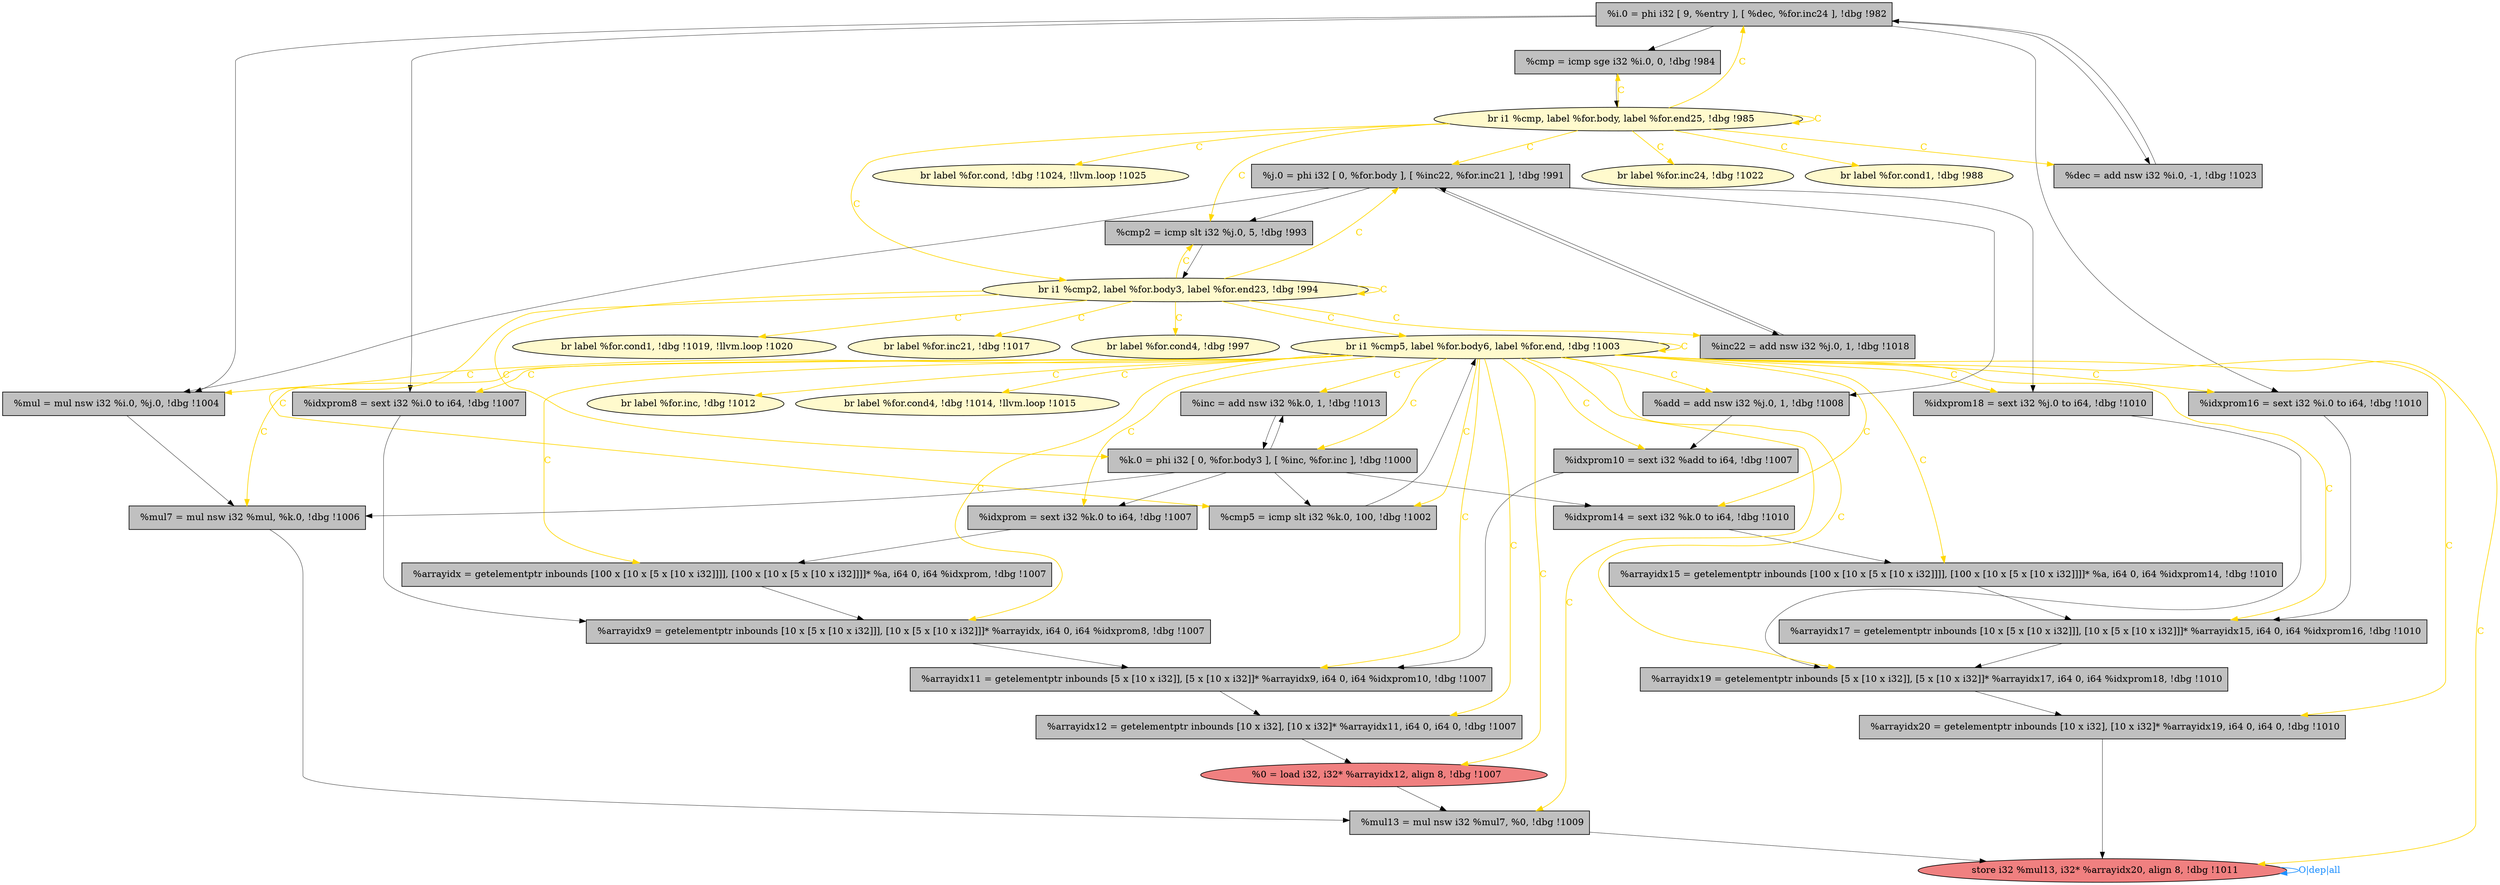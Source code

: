 
digraph G {


node386 [fillcolor=grey,label="  %arrayidx15 = getelementptr inbounds [100 x [10 x [5 x [10 x i32]]]], [100 x [10 x [5 x [10 x i32]]]]* %a, i64 0, i64 %idxprom14, !dbg !1010",shape=rectangle,style=filled ]
node384 [fillcolor=grey,label="  %mul13 = mul nsw i32 %mul7, %0, !dbg !1009",shape=rectangle,style=filled ]
node356 [fillcolor=grey,label="  %i.0 = phi i32 [ 9, %entry ], [ %dec, %for.inc24 ], !dbg !982",shape=rectangle,style=filled ]
node379 [fillcolor=grey,label="  %arrayidx9 = getelementptr inbounds [10 x [5 x [10 x i32]]], [10 x [5 x [10 x i32]]]* %arrayidx, i64 0, i64 %idxprom8, !dbg !1007",shape=rectangle,style=filled ]
node377 [fillcolor=grey,label="  %cmp = icmp sge i32 %i.0, 0, !dbg !984",shape=rectangle,style=filled ]
node355 [fillcolor=lemonchiffon,label="  br i1 %cmp2, label %for.body3, label %for.end23, !dbg !994",shape=ellipse,style=filled ]
node357 [fillcolor=lemonchiffon,label="  br label %for.inc24, !dbg !1022",shape=ellipse,style=filled ]
node361 [fillcolor=grey,label="  %inc = add nsw i32 %k.0, 1, !dbg !1013",shape=rectangle,style=filled ]
node354 [fillcolor=lightcoral,label="  %0 = load i32, i32* %arrayidx12, align 8, !dbg !1007",shape=ellipse,style=filled ]
node349 [fillcolor=grey,label="  %idxprom18 = sext i32 %j.0 to i64, !dbg !1010",shape=rectangle,style=filled ]
node380 [fillcolor=grey,label="  %idxprom10 = sext i32 %add to i64, !dbg !1007",shape=rectangle,style=filled ]
node353 [fillcolor=grey,label="  %idxprom14 = sext i32 %k.0 to i64, !dbg !1010",shape=rectangle,style=filled ]
node371 [fillcolor=lemonchiffon,label="  br label %for.cond1, !dbg !1019, !llvm.loop !1020",shape=ellipse,style=filled ]
node348 [fillcolor=grey,label="  %arrayidx19 = getelementptr inbounds [5 x [10 x i32]], [5 x [10 x i32]]* %arrayidx17, i64 0, i64 %idxprom18, !dbg !1010",shape=rectangle,style=filled ]
node352 [fillcolor=lemonchiffon,label="  br label %for.inc21, !dbg !1017",shape=ellipse,style=filled ]
node387 [fillcolor=grey,label="  %idxprom16 = sext i32 %i.0 to i64, !dbg !1010",shape=rectangle,style=filled ]
node374 [fillcolor=grey,label="  %idxprom = sext i32 %k.0 to i64, !dbg !1007",shape=rectangle,style=filled ]
node351 [fillcolor=lemonchiffon,label="  br label %for.cond4, !dbg !997",shape=ellipse,style=filled ]
node378 [fillcolor=grey,label="  %idxprom8 = sext i32 %i.0 to i64, !dbg !1007",shape=rectangle,style=filled ]
node364 [fillcolor=grey,label="  %arrayidx20 = getelementptr inbounds [10 x i32], [10 x i32]* %arrayidx19, i64 0, i64 0, !dbg !1010",shape=rectangle,style=filled ]
node363 [fillcolor=lemonchiffon,label="  br i1 %cmp5, label %for.body6, label %for.end, !dbg !1003",shape=ellipse,style=filled ]
node350 [fillcolor=grey,label="  %arrayidx17 = getelementptr inbounds [10 x [5 x [10 x i32]]], [10 x [5 x [10 x i32]]]* %arrayidx15, i64 0, i64 %idxprom16, !dbg !1010",shape=rectangle,style=filled ]
node365 [fillcolor=lemonchiffon,label="  br label %for.cond1, !dbg !988",shape=ellipse,style=filled ]
node360 [fillcolor=lemonchiffon,label="  br label %for.inc, !dbg !1012",shape=ellipse,style=filled ]
node366 [fillcolor=grey,label="  %cmp5 = icmp slt i32 %k.0, 100, !dbg !1002",shape=rectangle,style=filled ]
node385 [fillcolor=lemonchiffon,label="  br i1 %cmp, label %for.body, label %for.end25, !dbg !985",shape=ellipse,style=filled ]
node372 [fillcolor=grey,label="  %dec = add nsw i32 %i.0, -1, !dbg !1023",shape=rectangle,style=filled ]
node367 [fillcolor=lightcoral,label="  store i32 %mul13, i32* %arrayidx20, align 8, !dbg !1011",shape=ellipse,style=filled ]
node358 [fillcolor=grey,label="  %add = add nsw i32 %j.0, 1, !dbg !1008",shape=rectangle,style=filled ]
node368 [fillcolor=lemonchiffon,label="  br label %for.cond4, !dbg !1014, !llvm.loop !1015",shape=ellipse,style=filled ]
node369 [fillcolor=grey,label="  %k.0 = phi i32 [ 0, %for.body3 ], [ %inc, %for.inc ], !dbg !1000",shape=rectangle,style=filled ]
node375 [fillcolor=grey,label="  %cmp2 = icmp slt i32 %j.0, 5, !dbg !993",shape=rectangle,style=filled ]
node359 [fillcolor=lemonchiffon,label="  br label %for.cond, !dbg !1024, !llvm.loop !1025",shape=ellipse,style=filled ]
node373 [fillcolor=grey,label="  %mul = mul nsw i32 %i.0, %j.0, !dbg !1004",shape=rectangle,style=filled ]
node376 [fillcolor=grey,label="  %arrayidx = getelementptr inbounds [100 x [10 x [5 x [10 x i32]]]], [100 x [10 x [5 x [10 x i32]]]]* %a, i64 0, i64 %idxprom, !dbg !1007",shape=rectangle,style=filled ]
node362 [fillcolor=grey,label="  %inc22 = add nsw i32 %j.0, 1, !dbg !1018",shape=rectangle,style=filled ]
node382 [fillcolor=grey,label="  %j.0 = phi i32 [ 0, %for.body ], [ %inc22, %for.inc21 ], !dbg !991",shape=rectangle,style=filled ]
node381 [fillcolor=grey,label="  %arrayidx12 = getelementptr inbounds [10 x i32], [10 x i32]* %arrayidx11, i64 0, i64 0, !dbg !1007",shape=rectangle,style=filled ]
node370 [fillcolor=grey,label="  %mul7 = mul nsw i32 %mul, %k.0, !dbg !1006",shape=rectangle,style=filled ]
node383 [fillcolor=grey,label="  %arrayidx11 = getelementptr inbounds [5 x [10 x i32]], [5 x [10 x i32]]* %arrayidx9, i64 0, i64 %idxprom10, !dbg !1007",shape=rectangle,style=filled ]

node355->node375 [style=solid,color=gold,label="C",penwidth=1.0,fontcolor=gold ]
node363->node364 [style=solid,color=gold,label="C",penwidth=1.0,fontcolor=gold ]
node363->node387 [style=solid,color=gold,label="C",penwidth=1.0,fontcolor=gold ]
node363->node354 [style=solid,color=gold,label="C",penwidth=1.0,fontcolor=gold ]
node363->node383 [style=solid,color=gold,label="C",penwidth=1.0,fontcolor=gold ]
node385->node372 [style=solid,color=gold,label="C",penwidth=1.0,fontcolor=gold ]
node363->node381 [style=solid,color=gold,label="C",penwidth=1.0,fontcolor=gold ]
node355->node371 [style=solid,color=gold,label="C",penwidth=1.0,fontcolor=gold ]
node385->node375 [style=solid,color=gold,label="C",penwidth=1.0,fontcolor=gold ]
node356->node373 [style=solid,color=black,label="",penwidth=0.5,fontcolor=black ]
node363->node366 [style=solid,color=gold,label="C",penwidth=1.0,fontcolor=gold ]
node369->node374 [style=solid,color=black,label="",penwidth=0.5,fontcolor=black ]
node355->node369 [style=solid,color=gold,label="C",penwidth=1.0,fontcolor=gold ]
node363->node368 [style=solid,color=gold,label="C",penwidth=1.0,fontcolor=gold ]
node349->node348 [style=solid,color=black,label="",penwidth=0.5,fontcolor=black ]
node350->node348 [style=solid,color=black,label="",penwidth=0.5,fontcolor=black ]
node369->node361 [style=solid,color=black,label="",penwidth=0.5,fontcolor=black ]
node387->node350 [style=solid,color=black,label="",penwidth=0.5,fontcolor=black ]
node385->node355 [style=solid,color=gold,label="C",penwidth=1.0,fontcolor=gold ]
node379->node383 [style=solid,color=black,label="",penwidth=0.5,fontcolor=black ]
node382->node349 [style=solid,color=black,label="",penwidth=0.5,fontcolor=black ]
node385->node359 [style=solid,color=gold,label="C",penwidth=1.0,fontcolor=gold ]
node369->node370 [style=solid,color=black,label="",penwidth=0.5,fontcolor=black ]
node363->node358 [style=solid,color=gold,label="C",penwidth=1.0,fontcolor=gold ]
node378->node379 [style=solid,color=black,label="",penwidth=0.5,fontcolor=black ]
node358->node380 [style=solid,color=black,label="",penwidth=0.5,fontcolor=black ]
node356->node387 [style=solid,color=black,label="",penwidth=0.5,fontcolor=black ]
node369->node366 [style=solid,color=black,label="",penwidth=0.5,fontcolor=black ]
node356->node378 [style=solid,color=black,label="",penwidth=0.5,fontcolor=black ]
node385->node385 [style=solid,color=gold,label="C",penwidth=1.0,fontcolor=gold ]
node355->node366 [style=solid,color=gold,label="C",penwidth=1.0,fontcolor=gold ]
node354->node384 [style=solid,color=black,label="",penwidth=0.5,fontcolor=black ]
node367->node367 [style=solid,color=dodgerblue,label="O|dep|all",penwidth=1.0,fontcolor=dodgerblue ]
node374->node376 [style=solid,color=black,label="",penwidth=0.5,fontcolor=black ]
node363->node370 [style=solid,color=gold,label="C",penwidth=1.0,fontcolor=gold ]
node355->node351 [style=solid,color=gold,label="C",penwidth=1.0,fontcolor=gold ]
node355->node363 [style=solid,color=gold,label="C",penwidth=1.0,fontcolor=gold ]
node385->node356 [style=solid,color=gold,label="C",penwidth=1.0,fontcolor=gold ]
node375->node355 [style=solid,color=black,label="",penwidth=0.5,fontcolor=black ]
node355->node382 [style=solid,color=gold,label="C",penwidth=1.0,fontcolor=gold ]
node356->node377 [style=solid,color=black,label="",penwidth=0.5,fontcolor=black ]
node363->node369 [style=solid,color=gold,label="C",penwidth=1.0,fontcolor=gold ]
node382->node362 [style=solid,color=black,label="",penwidth=0.5,fontcolor=black ]
node373->node370 [style=solid,color=black,label="",penwidth=0.5,fontcolor=black ]
node376->node379 [style=solid,color=black,label="",penwidth=0.5,fontcolor=black ]
node355->node352 [style=solid,color=gold,label="C",penwidth=1.0,fontcolor=gold ]
node363->node361 [style=solid,color=gold,label="C",penwidth=1.0,fontcolor=gold ]
node369->node353 [style=solid,color=black,label="",penwidth=0.5,fontcolor=black ]
node363->node380 [style=solid,color=gold,label="C",penwidth=1.0,fontcolor=gold ]
node363->node363 [style=solid,color=gold,label="C",penwidth=1.0,fontcolor=gold ]
node380->node383 [style=solid,color=black,label="",penwidth=0.5,fontcolor=black ]
node363->node386 [style=solid,color=gold,label="C",penwidth=1.0,fontcolor=gold ]
node383->node381 [style=solid,color=black,label="",penwidth=0.5,fontcolor=black ]
node382->node358 [style=solid,color=black,label="",penwidth=0.5,fontcolor=black ]
node363->node349 [style=solid,color=gold,label="C",penwidth=1.0,fontcolor=gold ]
node385->node377 [style=solid,color=gold,label="C",penwidth=1.0,fontcolor=gold ]
node355->node362 [style=solid,color=gold,label="C",penwidth=1.0,fontcolor=gold ]
node356->node372 [style=solid,color=black,label="",penwidth=0.5,fontcolor=black ]
node363->node353 [style=solid,color=gold,label="C",penwidth=1.0,fontcolor=gold ]
node361->node369 [style=solid,color=black,label="",penwidth=0.5,fontcolor=black ]
node382->node373 [style=solid,color=black,label="",penwidth=0.5,fontcolor=black ]
node382->node375 [style=solid,color=black,label="",penwidth=0.5,fontcolor=black ]
node370->node384 [style=solid,color=black,label="",penwidth=0.5,fontcolor=black ]
node384->node367 [style=solid,color=black,label="",penwidth=0.5,fontcolor=black ]
node364->node367 [style=solid,color=black,label="",penwidth=0.5,fontcolor=black ]
node377->node385 [style=solid,color=black,label="",penwidth=0.5,fontcolor=black ]
node386->node350 [style=solid,color=black,label="",penwidth=0.5,fontcolor=black ]
node353->node386 [style=solid,color=black,label="",penwidth=0.5,fontcolor=black ]
node372->node356 [style=solid,color=black,label="",penwidth=0.5,fontcolor=black ]
node385->node357 [style=solid,color=gold,label="C",penwidth=1.0,fontcolor=gold ]
node381->node354 [style=solid,color=black,label="",penwidth=0.5,fontcolor=black ]
node363->node384 [style=solid,color=gold,label="C",penwidth=1.0,fontcolor=gold ]
node363->node376 [style=solid,color=gold,label="C",penwidth=1.0,fontcolor=gold ]
node355->node355 [style=solid,color=gold,label="C",penwidth=1.0,fontcolor=gold ]
node362->node382 [style=solid,color=black,label="",penwidth=0.5,fontcolor=black ]
node363->node350 [style=solid,color=gold,label="C",penwidth=1.0,fontcolor=gold ]
node363->node348 [style=solid,color=gold,label="C",penwidth=1.0,fontcolor=gold ]
node366->node363 [style=solid,color=black,label="",penwidth=0.5,fontcolor=black ]
node385->node365 [style=solid,color=gold,label="C",penwidth=1.0,fontcolor=gold ]
node363->node373 [style=solid,color=gold,label="C",penwidth=1.0,fontcolor=gold ]
node363->node374 [style=solid,color=gold,label="C",penwidth=1.0,fontcolor=gold ]
node385->node382 [style=solid,color=gold,label="C",penwidth=1.0,fontcolor=gold ]
node363->node367 [style=solid,color=gold,label="C",penwidth=1.0,fontcolor=gold ]
node363->node378 [style=solid,color=gold,label="C",penwidth=1.0,fontcolor=gold ]
node363->node379 [style=solid,color=gold,label="C",penwidth=1.0,fontcolor=gold ]
node348->node364 [style=solid,color=black,label="",penwidth=0.5,fontcolor=black ]
node363->node360 [style=solid,color=gold,label="C",penwidth=1.0,fontcolor=gold ]


}
